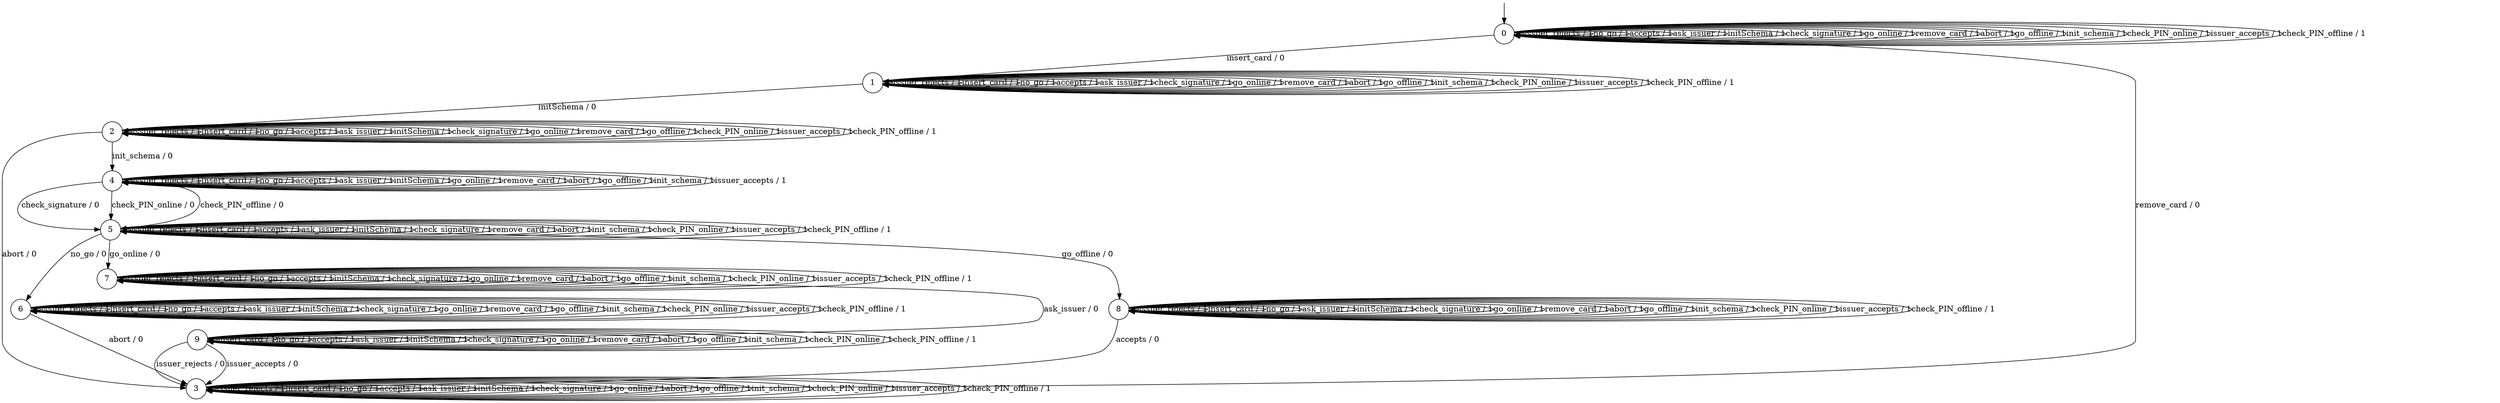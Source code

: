 digraph g {

	s0 [shape="circle" label="0"];
	s1 [shape="circle" label="1"];
	s2 [shape="circle" label="2"];
	s3 [shape="circle" label="3"];
	s4 [shape="circle" label="4"];
	s5 [shape="circle" label="5"];
	s6 [shape="circle" label="6"];
	s7 [shape="circle" label="7"];
	s8 [shape="circle" label="8"];
	s9 [shape="circle" label="9"];
	s0 -> s0 [label="issuer_rejects / 1"];
	s0 -> s1 [label="insert_card / 0"];
	s0 -> s0 [label="no_go / 1"];
	s0 -> s0 [label="accepts / 1"];
	s0 -> s0 [label="ask_issuer / 1"];
	s0 -> s0 [label="initSchema / 1"];
	s0 -> s0 [label="check_signature / 1"];
	s0 -> s0 [label="go_online / 1"];
	s0 -> s0 [label="remove_card / 1"];
	s0 -> s0 [label="abort / 1"];
	s0 -> s0 [label="go_offline / 1"];
	s0 -> s0 [label="init_schema / 1"];
	s0 -> s0 [label="check_PIN_online / 1"];
	s0 -> s0 [label="issuer_accepts / 1"];
	s0 -> s0 [label="check_PIN_offline / 1"];
	s1 -> s1 [label="issuer_rejects / 1"];
	s1 -> s1 [label="insert_card / 1"];
	s1 -> s1 [label="no_go / 1"];
	s1 -> s1 [label="accepts / 1"];
	s1 -> s1 [label="ask_issuer / 1"];
	s1 -> s2 [label="initSchema / 0"];
	s1 -> s1 [label="check_signature / 1"];
	s1 -> s1 [label="go_online / 1"];
	s1 -> s1 [label="remove_card / 1"];
	s1 -> s1 [label="abort / 1"];
	s1 -> s1 [label="go_offline / 1"];
	s1 -> s1 [label="init_schema / 1"];
	s1 -> s1 [label="check_PIN_online / 1"];
	s1 -> s1 [label="issuer_accepts / 1"];
	s1 -> s1 [label="check_PIN_offline / 1"];
	s2 -> s2 [label="issuer_rejects / 1"];
	s2 -> s2 [label="insert_card / 1"];
	s2 -> s2 [label="no_go / 1"];
	s2 -> s2 [label="accepts / 1"];
	s2 -> s2 [label="ask_issuer / 1"];
	s2 -> s2 [label="initSchema / 1"];
	s2 -> s2 [label="check_signature / 1"];
	s2 -> s2 [label="go_online / 1"];
	s2 -> s2 [label="remove_card / 1"];
	s2 -> s3 [label="abort / 0"];
	s2 -> s2 [label="go_offline / 1"];
	s2 -> s4 [label="init_schema / 0"];
	s2 -> s2 [label="check_PIN_online / 1"];
	s2 -> s2 [label="issuer_accepts / 1"];
	s2 -> s2 [label="check_PIN_offline / 1"];
	s3 -> s3 [label="issuer_rejects / 1"];
	s3 -> s3 [label="insert_card / 1"];
	s3 -> s3 [label="no_go / 1"];
	s3 -> s3 [label="accepts / 1"];
	s3 -> s3 [label="ask_issuer / 1"];
	s3 -> s3 [label="initSchema / 1"];
	s3 -> s3 [label="check_signature / 1"];
	s3 -> s3 [label="go_online / 1"];
	s3 -> s0 [label="remove_card / 0"];
	s3 -> s3 [label="abort / 1"];
	s3 -> s3 [label="go_offline / 1"];
	s3 -> s3 [label="init_schema / 1"];
	s3 -> s3 [label="check_PIN_online / 1"];
	s3 -> s3 [label="issuer_accepts / 1"];
	s3 -> s3 [label="check_PIN_offline / 1"];
	s4 -> s4 [label="issuer_rejects / 1"];
	s4 -> s4 [label="insert_card / 1"];
	s4 -> s4 [label="no_go / 1"];
	s4 -> s4 [label="accepts / 1"];
	s4 -> s4 [label="ask_issuer / 1"];
	s4 -> s4 [label="initSchema / 1"];
	s4 -> s5 [label="check_signature / 0"];
	s4 -> s4 [label="go_online / 1"];
	s4 -> s4 [label="remove_card / 1"];
	s4 -> s4 [label="abort / 1"];
	s4 -> s4 [label="go_offline / 1"];
	s4 -> s4 [label="init_schema / 1"];
	s4 -> s5 [label="check_PIN_online / 0"];
	s4 -> s4 [label="issuer_accepts / 1"];
	s4 -> s5 [label="check_PIN_offline / 0"];
	s5 -> s5 [label="issuer_rejects / 1"];
	s5 -> s5 [label="insert_card / 1"];
	s5 -> s6 [label="no_go / 0"];
	s5 -> s5 [label="accepts / 1"];
	s5 -> s5 [label="ask_issuer / 1"];
	s5 -> s5 [label="initSchema / 1"];
	s5 -> s5 [label="check_signature / 1"];
	s5 -> s7 [label="go_online / 0"];
	s5 -> s5 [label="remove_card / 1"];
	s5 -> s5 [label="abort / 1"];
	s5 -> s8 [label="go_offline / 0"];
	s5 -> s5 [label="init_schema / 1"];
	s5 -> s5 [label="check_PIN_online / 1"];
	s5 -> s5 [label="issuer_accepts / 1"];
	s5 -> s5 [label="check_PIN_offline / 1"];
	s6 -> s6 [label="issuer_rejects / 1"];
	s6 -> s6 [label="insert_card / 1"];
	s6 -> s6 [label="no_go / 1"];
	s6 -> s6 [label="accepts / 1"];
	s6 -> s6 [label="ask_issuer / 1"];
	s6 -> s6 [label="initSchema / 1"];
	s6 -> s6 [label="check_signature / 1"];
	s6 -> s6 [label="go_online / 1"];
	s6 -> s6 [label="remove_card / 1"];
	s6 -> s3 [label="abort / 0"];
	s6 -> s6 [label="go_offline / 1"];
	s6 -> s6 [label="init_schema / 1"];
	s6 -> s6 [label="check_PIN_online / 1"];
	s6 -> s6 [label="issuer_accepts / 1"];
	s6 -> s6 [label="check_PIN_offline / 1"];
	s7 -> s7 [label="issuer_rejects / 1"];
	s7 -> s7 [label="insert_card / 1"];
	s7 -> s7 [label="no_go / 1"];
	s7 -> s7 [label="accepts / 1"];
	s7 -> s9 [label="ask_issuer / 0"];
	s7 -> s7 [label="initSchema / 1"];
	s7 -> s7 [label="check_signature / 1"];
	s7 -> s7 [label="go_online / 1"];
	s7 -> s7 [label="remove_card / 1"];
	s7 -> s7 [label="abort / 1"];
	s7 -> s7 [label="go_offline / 1"];
	s7 -> s7 [label="init_schema / 1"];
	s7 -> s7 [label="check_PIN_online / 1"];
	s7 -> s7 [label="issuer_accepts / 1"];
	s7 -> s7 [label="check_PIN_offline / 1"];
	s8 -> s8 [label="issuer_rejects / 1"];
	s8 -> s8 [label="insert_card / 1"];
	s8 -> s8 [label="no_go / 1"];
	s8 -> s3 [label="accepts / 0"];
	s8 -> s8 [label="ask_issuer / 1"];
	s8 -> s8 [label="initSchema / 1"];
	s8 -> s8 [label="check_signature / 1"];
	s8 -> s8 [label="go_online / 1"];
	s8 -> s8 [label="remove_card / 1"];
	s8 -> s8 [label="abort / 1"];
	s8 -> s8 [label="go_offline / 1"];
	s8 -> s8 [label="init_schema / 1"];
	s8 -> s8 [label="check_PIN_online / 1"];
	s8 -> s8 [label="issuer_accepts / 1"];
	s8 -> s8 [label="check_PIN_offline / 1"];
	s9 -> s3 [label="issuer_rejects / 0"];
	s9 -> s9 [label="insert_card / 1"];
	s9 -> s9 [label="no_go / 1"];
	s9 -> s9 [label="accepts / 1"];
	s9 -> s9 [label="ask_issuer / 1"];
	s9 -> s9 [label="initSchema / 1"];
	s9 -> s9 [label="check_signature / 1"];
	s9 -> s9 [label="go_online / 1"];
	s9 -> s9 [label="remove_card / 1"];
	s9 -> s9 [label="abort / 1"];
	s9 -> s9 [label="go_offline / 1"];
	s9 -> s9 [label="init_schema / 1"];
	s9 -> s9 [label="check_PIN_online / 1"];
	s9 -> s3 [label="issuer_accepts / 0"];
	s9 -> s9 [label="check_PIN_offline / 1"];

__start0 [label="" shape="none" width="0" height="0"];
__start0 -> s0;
}
